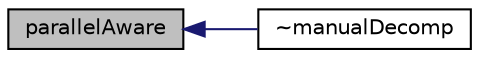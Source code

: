 digraph "parallelAware"
{
  bgcolor="transparent";
  edge [fontname="Helvetica",fontsize="10",labelfontname="Helvetica",labelfontsize="10"];
  node [fontname="Helvetica",fontsize="10",shape=record];
  rankdir="LR";
  Node1 [label="parallelAware",height=0.2,width=0.4,color="black", fillcolor="grey75", style="filled", fontcolor="black"];
  Node1 -> Node2 [dir="back",color="midnightblue",fontsize="10",style="solid",fontname="Helvetica"];
  Node2 [label="~manualDecomp",height=0.2,width=0.4,color="black",URL="$a01425.html#a9c4eb823b577461c903a9c234fbacb72",tooltip="Destructor. "];
}
